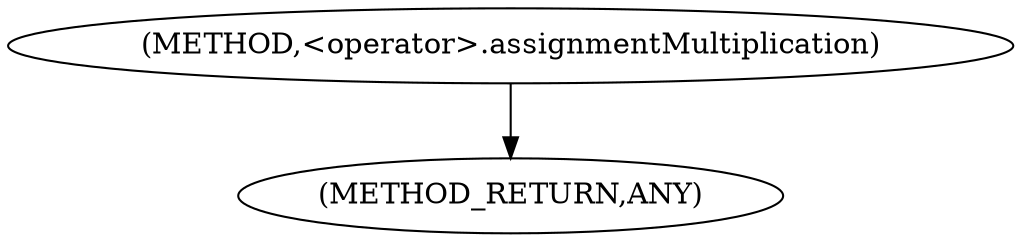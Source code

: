 digraph "&lt;operator&gt;.assignmentMultiplication" {  
"100221" [label = <(METHOD,&lt;operator&gt;.assignmentMultiplication)> ]
"100224" [label = <(METHOD_RETURN,ANY)> ]
  "100221" -> "100224" 
}
